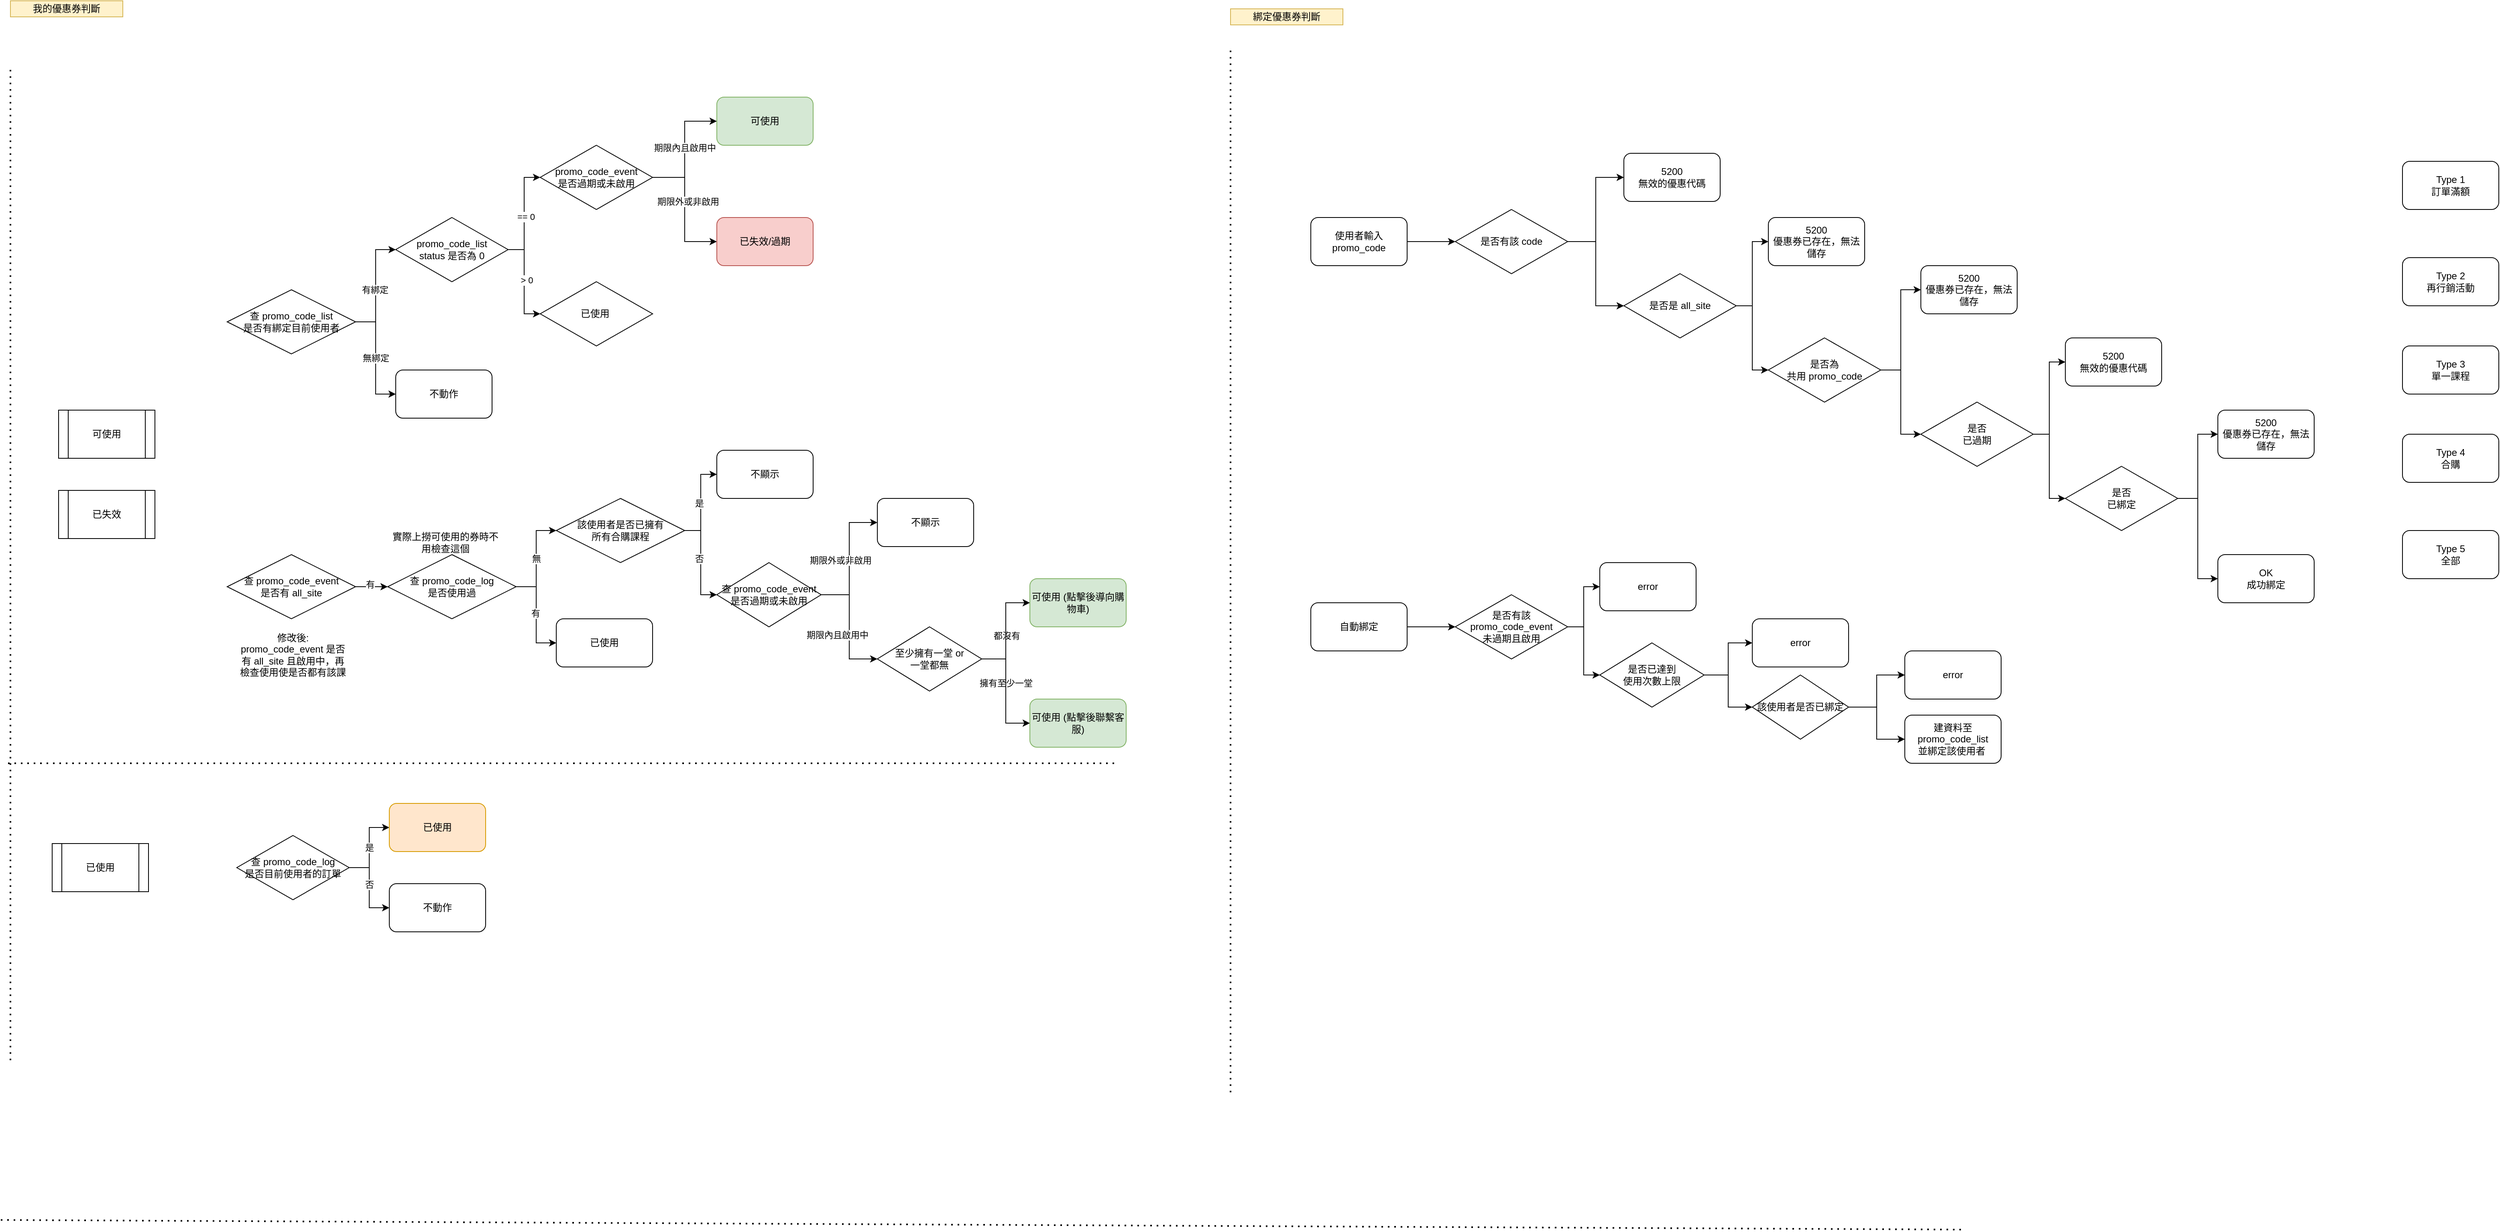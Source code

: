 <mxfile version="14.5.1" type="github">
  <diagram id="ft2ekDf52CcPwkjGjaUg" name="Page-1">
    <mxGraphModel dx="-228" dy="2092" grid="1" gridSize="10" guides="1" tooltips="1" connect="1" arrows="1" fold="1" page="1" pageScale="1" pageWidth="827" pageHeight="1169" math="0" shadow="0">
      <root>
        <mxCell id="0" />
        <mxCell id="1" parent="0" />
        <mxCell id="QKZV2CFVftr11WgmAgI6-76" value="可使用" style="shape=process;whiteSpace=wrap;html=1;backgroundOutline=1;" parent="1" vertex="1">
          <mxGeometry x="2140" y="160" width="120" height="60" as="geometry" />
        </mxCell>
        <mxCell id="QKZV2CFVftr11WgmAgI6-77" value="已使用" style="shape=process;whiteSpace=wrap;html=1;backgroundOutline=1;" parent="1" vertex="1">
          <mxGeometry x="2132" y="700" width="120" height="60" as="geometry" />
        </mxCell>
        <mxCell id="QKZV2CFVftr11WgmAgI6-78" value="已失效" style="shape=process;whiteSpace=wrap;html=1;backgroundOutline=1;" parent="1" vertex="1">
          <mxGeometry x="2140" y="260" width="120" height="60" as="geometry" />
        </mxCell>
        <mxCell id="QKZV2CFVftr11WgmAgI6-86" value="無綁定" style="edgeStyle=orthogonalEdgeStyle;rounded=0;orthogonalLoop=1;jettySize=auto;html=1;exitX=1;exitY=0.5;exitDx=0;exitDy=0;entryX=0;entryY=0.5;entryDx=0;entryDy=0;" parent="1" source="QKZV2CFVftr11WgmAgI6-84" target="QKZV2CFVftr11WgmAgI6-85" edge="1">
          <mxGeometry relative="1" as="geometry" />
        </mxCell>
        <mxCell id="QKZV2CFVftr11WgmAgI6-89" style="edgeStyle=orthogonalEdgeStyle;rounded=0;orthogonalLoop=1;jettySize=auto;html=1;exitX=1;exitY=0.5;exitDx=0;exitDy=0;entryX=0;entryY=0.5;entryDx=0;entryDy=0;" parent="1" source="QKZV2CFVftr11WgmAgI6-84" target="QKZV2CFVftr11WgmAgI6-88" edge="1">
          <mxGeometry relative="1" as="geometry" />
        </mxCell>
        <mxCell id="QKZV2CFVftr11WgmAgI6-90" value="有綁定" style="edgeLabel;html=1;align=center;verticalAlign=middle;resizable=0;points=[];" parent="QKZV2CFVftr11WgmAgI6-89" vertex="1" connectable="0">
          <mxGeometry x="-0.061" y="1" relative="1" as="geometry">
            <mxPoint as="offset" />
          </mxGeometry>
        </mxCell>
        <mxCell id="QKZV2CFVftr11WgmAgI6-84" value="查 promo_code_list&lt;br&gt;&lt;span style=&quot;color: rgba(0 , 0 , 0 , 0) ; font-family: monospace ; font-size: 0px&quot;&gt;%3CmxGraphModel%3E%3Croot%3E%3CmxCell%20id%3D%220%22%2F%3E%3CmxCell%20id%3D%221%22%20parent%3D%220%22%2F%3E%3CmxCell%20id%3D%222%22%20value%3D%22%E6%9F%A5%20promo_code_list%22%20style%3D%22rounded%3D1%3BwhiteSpace%3Dwrap%3Bhtml%3D1%3B%22%20vertex%3D%221%22%20parent%3D%221%22%3E%3CmxGeometry%20x%3D%222370%22%20y%3D%2270%22%20width%3D%22120%22%20height%3D%2260%22%20as%3D%22geometry%22%2F%3E%3C%2FmxCell%3E%3C%2Froot%3E%3C%2FmxGraphModel%3E是B是否&lt;/span&gt;是否有綁定目前使用者" style="rhombus;whiteSpace=wrap;html=1;" parent="1" vertex="1">
          <mxGeometry x="2350" y="10" width="160" height="80" as="geometry" />
        </mxCell>
        <mxCell id="QKZV2CFVftr11WgmAgI6-85" value="不動作" style="rounded=1;whiteSpace=wrap;html=1;" parent="1" vertex="1">
          <mxGeometry x="2560" y="110" width="120" height="60" as="geometry" />
        </mxCell>
        <mxCell id="QKZV2CFVftr11WgmAgI6-94" style="edgeStyle=orthogonalEdgeStyle;rounded=0;orthogonalLoop=1;jettySize=auto;html=1;exitX=1;exitY=0.5;exitDx=0;exitDy=0;entryX=0;entryY=0.5;entryDx=0;entryDy=0;" parent="1" source="QKZV2CFVftr11WgmAgI6-88" target="QKZV2CFVftr11WgmAgI6-91" edge="1">
          <mxGeometry relative="1" as="geometry" />
        </mxCell>
        <mxCell id="QKZV2CFVftr11WgmAgI6-100" value="&amp;gt; 0" style="edgeLabel;html=1;align=center;verticalAlign=middle;resizable=0;points=[];" parent="QKZV2CFVftr11WgmAgI6-94" vertex="1" connectable="0">
          <mxGeometry x="-0.033" y="3" relative="1" as="geometry">
            <mxPoint as="offset" />
          </mxGeometry>
        </mxCell>
        <mxCell id="QKZV2CFVftr11WgmAgI6-98" style="edgeStyle=orthogonalEdgeStyle;rounded=0;orthogonalLoop=1;jettySize=auto;html=1;exitX=1;exitY=0.5;exitDx=0;exitDy=0;entryX=0;entryY=0.5;entryDx=0;entryDy=0;" parent="1" source="QKZV2CFVftr11WgmAgI6-88" target="QKZV2CFVftr11WgmAgI6-97" edge="1">
          <mxGeometry relative="1" as="geometry" />
        </mxCell>
        <mxCell id="QKZV2CFVftr11WgmAgI6-99" value="== 0" style="edgeLabel;html=1;align=center;verticalAlign=middle;resizable=0;points=[];" parent="QKZV2CFVftr11WgmAgI6-98" vertex="1" connectable="0">
          <mxGeometry x="-0.061" y="-2" relative="1" as="geometry">
            <mxPoint as="offset" />
          </mxGeometry>
        </mxCell>
        <mxCell id="QKZV2CFVftr11WgmAgI6-88" value="promo_code_list&lt;br&gt;status 是否為 0" style="rhombus;whiteSpace=wrap;html=1;" parent="1" vertex="1">
          <mxGeometry x="2560" y="-80" width="140" height="80" as="geometry" />
        </mxCell>
        <mxCell id="QKZV2CFVftr11WgmAgI6-91" value="已使用&amp;nbsp;" style="rhombus;whiteSpace=wrap;html=1;" parent="1" vertex="1">
          <mxGeometry x="2740" width="140" height="80" as="geometry" />
        </mxCell>
        <mxCell id="QKZV2CFVftr11WgmAgI6-96" value="可使用" style="rounded=1;whiteSpace=wrap;html=1;fillColor=#d5e8d4;strokeColor=#82b366;" parent="1" vertex="1">
          <mxGeometry x="2960" y="-230" width="120" height="60" as="geometry" />
        </mxCell>
        <mxCell id="QKZV2CFVftr11WgmAgI6-102" style="edgeStyle=orthogonalEdgeStyle;rounded=0;orthogonalLoop=1;jettySize=auto;html=1;exitX=1;exitY=0.5;exitDx=0;exitDy=0;entryX=0;entryY=0.5;entryDx=0;entryDy=0;" parent="1" source="QKZV2CFVftr11WgmAgI6-97" target="QKZV2CFVftr11WgmAgI6-96" edge="1">
          <mxGeometry relative="1" as="geometry" />
        </mxCell>
        <mxCell id="QKZV2CFVftr11WgmAgI6-105" value="期限內且啟用中" style="edgeLabel;html=1;align=center;verticalAlign=middle;resizable=0;points=[];" parent="QKZV2CFVftr11WgmAgI6-102" vertex="1" connectable="0">
          <mxGeometry x="0.036" relative="1" as="geometry">
            <mxPoint as="offset" />
          </mxGeometry>
        </mxCell>
        <mxCell id="QKZV2CFVftr11WgmAgI6-103" style="edgeStyle=orthogonalEdgeStyle;rounded=0;orthogonalLoop=1;jettySize=auto;html=1;exitX=1;exitY=0.5;exitDx=0;exitDy=0;entryX=0;entryY=0.5;entryDx=0;entryDy=0;" parent="1" source="QKZV2CFVftr11WgmAgI6-97" target="QKZV2CFVftr11WgmAgI6-101" edge="1">
          <mxGeometry relative="1" as="geometry" />
        </mxCell>
        <mxCell id="QKZV2CFVftr11WgmAgI6-97" value="promo_code_event&lt;br&gt;是否過期或未啟用" style="rhombus;whiteSpace=wrap;html=1;" parent="1" vertex="1">
          <mxGeometry x="2740" y="-170" width="140" height="80" as="geometry" />
        </mxCell>
        <mxCell id="QKZV2CFVftr11WgmAgI6-101" value="已失效/過期" style="rounded=1;whiteSpace=wrap;html=1;fillColor=#f8cecc;strokeColor=#b85450;" parent="1" vertex="1">
          <mxGeometry x="2960" y="-80" width="120" height="60" as="geometry" />
        </mxCell>
        <mxCell id="QKZV2CFVftr11WgmAgI6-106" value="期限外或非啟用" style="edgeLabel;html=1;align=center;verticalAlign=middle;resizable=0;points=[];" parent="1" vertex="1" connectable="0">
          <mxGeometry x="2920" y="-100" as="geometry">
            <mxPoint x="4" as="offset" />
          </mxGeometry>
        </mxCell>
        <mxCell id="QKZV2CFVftr11WgmAgI6-109" style="edgeStyle=orthogonalEdgeStyle;rounded=0;orthogonalLoop=1;jettySize=auto;html=1;exitX=1;exitY=0.5;exitDx=0;exitDy=0;" parent="1" source="QKZV2CFVftr11WgmAgI6-107" target="QKZV2CFVftr11WgmAgI6-108" edge="1">
          <mxGeometry relative="1" as="geometry" />
        </mxCell>
        <mxCell id="QKZV2CFVftr11WgmAgI6-110" value="是" style="edgeLabel;html=1;align=center;verticalAlign=middle;resizable=0;points=[];" parent="QKZV2CFVftr11WgmAgI6-109" vertex="1" connectable="0">
          <mxGeometry relative="1" as="geometry">
            <mxPoint as="offset" />
          </mxGeometry>
        </mxCell>
        <mxCell id="QKZV2CFVftr11WgmAgI6-138" style="edgeStyle=orthogonalEdgeStyle;rounded=0;orthogonalLoop=1;jettySize=auto;html=1;exitX=1;exitY=0.5;exitDx=0;exitDy=0;entryX=0;entryY=0.5;entryDx=0;entryDy=0;" parent="1" source="QKZV2CFVftr11WgmAgI6-107" target="QKZV2CFVftr11WgmAgI6-137" edge="1">
          <mxGeometry relative="1" as="geometry" />
        </mxCell>
        <mxCell id="QKZV2CFVftr11WgmAgI6-139" value="否" style="edgeLabel;html=1;align=center;verticalAlign=middle;resizable=0;points=[];" parent="QKZV2CFVftr11WgmAgI6-138" vertex="1" connectable="0">
          <mxGeometry x="-0.08" relative="1" as="geometry">
            <mxPoint as="offset" />
          </mxGeometry>
        </mxCell>
        <mxCell id="QKZV2CFVftr11WgmAgI6-107" value="查 promo_code_log&lt;br&gt;是否目前使用者的訂單" style="rhombus;whiteSpace=wrap;html=1;" parent="1" vertex="1">
          <mxGeometry x="2362" y="690" width="140" height="80" as="geometry" />
        </mxCell>
        <mxCell id="QKZV2CFVftr11WgmAgI6-108" value="已使用" style="rounded=1;whiteSpace=wrap;html=1;fillColor=#ffe6cc;strokeColor=#d79b00;" parent="1" vertex="1">
          <mxGeometry x="2552" y="650" width="120" height="60" as="geometry" />
        </mxCell>
        <mxCell id="QKZV2CFVftr11WgmAgI6-117" style="edgeStyle=orthogonalEdgeStyle;rounded=0;orthogonalLoop=1;jettySize=auto;html=1;exitX=1;exitY=0.5;exitDx=0;exitDy=0;" parent="1" source="QKZV2CFVftr11WgmAgI6-111" target="QKZV2CFVftr11WgmAgI6-115" edge="1">
          <mxGeometry relative="1" as="geometry" />
        </mxCell>
        <mxCell id="QKZV2CFVftr11WgmAgI6-118" value="有" style="edgeLabel;html=1;align=center;verticalAlign=middle;resizable=0;points=[];" parent="QKZV2CFVftr11WgmAgI6-117" vertex="1" connectable="0">
          <mxGeometry x="-0.1" y="3" relative="1" as="geometry">
            <mxPoint as="offset" />
          </mxGeometry>
        </mxCell>
        <mxCell id="QKZV2CFVftr11WgmAgI6-111" value="查 promo_code_event&lt;br&gt;&lt;span style=&quot;color: rgba(0 , 0 , 0 , 0) ; font-family: monospace ; font-size: 0px&quot;&gt;%3CmxGraphModel%3E%3Croot%3E%3CmxCell%20id%3D%220%22%2F%3E%3CmxCell%20id%3D%221%22%20parent%3D%220%22%2F%3E%3CmxCell%20id%3D%222%22%20value%3D%22%E6%9F%A5%20promo_code_list%22%20style%3D%22rounded%3D1%3BwhiteSpace%3Dwrap%3Bhtml%3D1%3B%22%20vertex%3D%221%22%20parent%3D%221%22%3E%3CmxGeometry%20x%3D%222370%22%20y%3D%2270%22%20width%3D%22120%22%20height%3D%2260%22%20as%3D%22geometry%22%2F%3E%3C%2FmxCell%3E%3C%2Froot%3E%3C%2FmxGraphModel%3E是B是否&lt;/span&gt;是否有 all_site" style="rhombus;whiteSpace=wrap;html=1;" parent="1" vertex="1">
          <mxGeometry x="2350" y="340" width="160" height="80" as="geometry" />
        </mxCell>
        <mxCell id="QKZV2CFVftr11WgmAgI6-120" style="edgeStyle=orthogonalEdgeStyle;rounded=0;orthogonalLoop=1;jettySize=auto;html=1;exitX=1;exitY=0.5;exitDx=0;exitDy=0;entryX=0;entryY=0.5;entryDx=0;entryDy=0;" parent="1" source="QKZV2CFVftr11WgmAgI6-115" target="QKZV2CFVftr11WgmAgI6-119" edge="1">
          <mxGeometry relative="1" as="geometry" />
        </mxCell>
        <mxCell id="QKZV2CFVftr11WgmAgI6-121" value="無" style="edgeLabel;html=1;align=center;verticalAlign=middle;resizable=0;points=[];" parent="QKZV2CFVftr11WgmAgI6-120" vertex="1" connectable="0">
          <mxGeometry relative="1" as="geometry">
            <mxPoint as="offset" />
          </mxGeometry>
        </mxCell>
        <mxCell id="QKZV2CFVftr11WgmAgI6-123" style="edgeStyle=orthogonalEdgeStyle;rounded=0;orthogonalLoop=1;jettySize=auto;html=1;exitX=1;exitY=0.5;exitDx=0;exitDy=0;entryX=0;entryY=0.5;entryDx=0;entryDy=0;" parent="1" source="QKZV2CFVftr11WgmAgI6-115" target="QKZV2CFVftr11WgmAgI6-122" edge="1">
          <mxGeometry relative="1" as="geometry" />
        </mxCell>
        <mxCell id="QKZV2CFVftr11WgmAgI6-124" value="有" style="edgeLabel;html=1;align=center;verticalAlign=middle;resizable=0;points=[];" parent="QKZV2CFVftr11WgmAgI6-123" vertex="1" connectable="0">
          <mxGeometry x="-0.033" y="-1" relative="1" as="geometry">
            <mxPoint as="offset" />
          </mxGeometry>
        </mxCell>
        <mxCell id="QKZV2CFVftr11WgmAgI6-115" value="查 promo_code_log&lt;br&gt;&lt;span style=&quot;color: rgba(0 , 0 , 0 , 0) ; font-family: monospace ; font-size: 0px&quot;&gt;%3CmxGraphModel%3E%3Croot%3E%3CmxCell%20id%3D%220%22%2F%3E%3CmxCell%20id%3D%221%22%20parent%3D%220%22%2F%3E%3CmxCell%20id%3D%222%22%20value%3D%22%E6%9F%A5%20promo_code_list%22%20style%3D%22rounded%3D1%3BwhiteSpace%3Dwrap%3Bhtml%3D1%3B%22%20vertex%3D%221%22%20parent%3D%221%22%3E%3CmxGeometry%20x%3D%222370%22%20y%3D%2270%22%20width%3D%22120%22%20height%3D%2260%22%20as%3D%22geometry%22%2F%3E%3C%2FmxCell%3E%3C%2Froot%3E%3C%2FmxGraphModel%3E是B是否該&lt;/span&gt;是否使用過" style="rhombus;whiteSpace=wrap;html=1;" parent="1" vertex="1">
          <mxGeometry x="2550" y="340" width="160" height="80" as="geometry" />
        </mxCell>
        <mxCell id="QKZV2CFVftr11WgmAgI6-126" style="edgeStyle=orthogonalEdgeStyle;rounded=0;orthogonalLoop=1;jettySize=auto;html=1;exitX=1;exitY=0.5;exitDx=0;exitDy=0;" parent="1" source="QKZV2CFVftr11WgmAgI6-119" target="QKZV2CFVftr11WgmAgI6-125" edge="1">
          <mxGeometry relative="1" as="geometry" />
        </mxCell>
        <mxCell id="QKZV2CFVftr11WgmAgI6-127" value="是" style="edgeLabel;html=1;align=center;verticalAlign=middle;resizable=0;points=[];" parent="QKZV2CFVftr11WgmAgI6-126" vertex="1" connectable="0">
          <mxGeometry x="-0.018" y="2" relative="1" as="geometry">
            <mxPoint as="offset" />
          </mxGeometry>
        </mxCell>
        <mxCell id="QKZV2CFVftr11WgmAgI6-145" style="edgeStyle=orthogonalEdgeStyle;rounded=0;orthogonalLoop=1;jettySize=auto;html=1;exitX=1;exitY=0.5;exitDx=0;exitDy=0;entryX=0;entryY=0.5;entryDx=0;entryDy=0;" parent="1" source="QKZV2CFVftr11WgmAgI6-119" target="QKZV2CFVftr11WgmAgI6-144" edge="1">
          <mxGeometry relative="1" as="geometry" />
        </mxCell>
        <mxCell id="QKZV2CFVftr11WgmAgI6-149" value="否" style="edgeLabel;html=1;align=center;verticalAlign=middle;resizable=0;points=[];" parent="QKZV2CFVftr11WgmAgI6-145" vertex="1" connectable="0">
          <mxGeometry x="-0.083" y="-2" relative="1" as="geometry">
            <mxPoint as="offset" />
          </mxGeometry>
        </mxCell>
        <mxCell id="QKZV2CFVftr11WgmAgI6-119" value="該使用者是否已擁有&lt;br&gt;所有合購課程" style="rhombus;whiteSpace=wrap;html=1;" parent="1" vertex="1">
          <mxGeometry x="2760" y="270" width="160" height="80" as="geometry" />
        </mxCell>
        <mxCell id="QKZV2CFVftr11WgmAgI6-122" value="已使用" style="rounded=1;whiteSpace=wrap;html=1;" parent="1" vertex="1">
          <mxGeometry x="2760" y="420" width="120" height="60" as="geometry" />
        </mxCell>
        <mxCell id="QKZV2CFVftr11WgmAgI6-125" value="不顯示" style="rounded=1;whiteSpace=wrap;html=1;" parent="1" vertex="1">
          <mxGeometry x="2960" y="210" width="120" height="60" as="geometry" />
        </mxCell>
        <mxCell id="QKZV2CFVftr11WgmAgI6-134" value="" style="endArrow=none;dashed=1;html=1;dashPattern=1 3;strokeWidth=2;" parent="1" edge="1">
          <mxGeometry width="50" height="50" relative="1" as="geometry">
            <mxPoint x="2077" y="600" as="sourcePoint" />
            <mxPoint x="3457" y="600" as="targetPoint" />
          </mxGeometry>
        </mxCell>
        <mxCell id="QKZV2CFVftr11WgmAgI6-136" value="" style="endArrow=none;dashed=1;html=1;dashPattern=1 3;strokeWidth=2;" parent="1" edge="1">
          <mxGeometry width="50" height="50" relative="1" as="geometry">
            <mxPoint x="2080" y="970" as="sourcePoint" />
            <mxPoint x="2080" y="-270" as="targetPoint" />
          </mxGeometry>
        </mxCell>
        <mxCell id="QKZV2CFVftr11WgmAgI6-137" value="不動作" style="rounded=1;whiteSpace=wrap;html=1;" parent="1" vertex="1">
          <mxGeometry x="2552" y="750" width="120" height="60" as="geometry" />
        </mxCell>
        <mxCell id="QKZV2CFVftr11WgmAgI6-140" value="可使用 (點擊後導向購物車)" style="rounded=1;whiteSpace=wrap;html=1;fillColor=#d5e8d4;strokeColor=#82b366;" parent="1" vertex="1">
          <mxGeometry x="3350" y="370" width="120" height="60" as="geometry" />
        </mxCell>
        <mxCell id="QKZV2CFVftr11WgmAgI6-142" value="擁有至少一堂" style="edgeLabel;html=1;align=center;verticalAlign=middle;resizable=0;points=[];" parent="1" vertex="1" connectable="0">
          <mxGeometry x="3320" y="500" as="geometry" />
        </mxCell>
        <mxCell id="QKZV2CFVftr11WgmAgI6-143" value="都沒有" style="edgeLabel;html=1;align=center;verticalAlign=middle;resizable=0;points=[];" parent="1" vertex="1" connectable="0">
          <mxGeometry x="3040" y="140" as="geometry">
            <mxPoint x="281" y="301" as="offset" />
          </mxGeometry>
        </mxCell>
        <mxCell id="QKZV2CFVftr11WgmAgI6-148" style="edgeStyle=orthogonalEdgeStyle;rounded=0;orthogonalLoop=1;jettySize=auto;html=1;exitX=1;exitY=0.5;exitDx=0;exitDy=0;entryX=0;entryY=0.5;entryDx=0;entryDy=0;" parent="1" source="QKZV2CFVftr11WgmAgI6-144" target="QKZV2CFVftr11WgmAgI6-146" edge="1">
          <mxGeometry relative="1" as="geometry" />
        </mxCell>
        <mxCell id="QKZV2CFVftr11WgmAgI6-157" style="edgeStyle=orthogonalEdgeStyle;rounded=0;orthogonalLoop=1;jettySize=auto;html=1;exitX=1;exitY=0.5;exitDx=0;exitDy=0;entryX=0;entryY=0.5;entryDx=0;entryDy=0;" parent="1" source="QKZV2CFVftr11WgmAgI6-144" target="QKZV2CFVftr11WgmAgI6-156" edge="1">
          <mxGeometry relative="1" as="geometry" />
        </mxCell>
        <mxCell id="QKZV2CFVftr11WgmAgI6-144" value="查 promo_code_event 是否過期或未啟用" style="rhombus;whiteSpace=wrap;html=1;" parent="1" vertex="1">
          <mxGeometry x="2960" y="350" width="130" height="80" as="geometry" />
        </mxCell>
        <mxCell id="QKZV2CFVftr11WgmAgI6-146" value="不顯示" style="rounded=1;whiteSpace=wrap;html=1;" parent="1" vertex="1">
          <mxGeometry x="3160" y="270" width="120" height="60" as="geometry" />
        </mxCell>
        <mxCell id="QKZV2CFVftr11WgmAgI6-150" value="期限外或非啟用" style="edgeLabel;html=1;align=center;verticalAlign=middle;resizable=0;points=[];" parent="1" vertex="1" connectable="0">
          <mxGeometry x="3160" y="180" as="geometry">
            <mxPoint x="-46" y="167" as="offset" />
          </mxGeometry>
        </mxCell>
        <mxCell id="QKZV2CFVftr11WgmAgI6-154" value="期限內且啟用中" style="edgeLabel;html=1;align=center;verticalAlign=middle;resizable=0;points=[];" parent="1" vertex="1" connectable="0">
          <mxGeometry x="3110" y="440" as="geometry" />
        </mxCell>
        <mxCell id="QKZV2CFVftr11WgmAgI6-155" value="可使用 (點擊後聯繫客服)" style="rounded=1;whiteSpace=wrap;html=1;fillColor=#d5e8d4;strokeColor=#82b366;" parent="1" vertex="1">
          <mxGeometry x="3350" y="520" width="120" height="60" as="geometry" />
        </mxCell>
        <mxCell id="QKZV2CFVftr11WgmAgI6-158" style="edgeStyle=orthogonalEdgeStyle;rounded=0;orthogonalLoop=1;jettySize=auto;html=1;exitX=1;exitY=0.5;exitDx=0;exitDy=0;entryX=0;entryY=0.5;entryDx=0;entryDy=0;" parent="1" source="QKZV2CFVftr11WgmAgI6-156" target="QKZV2CFVftr11WgmAgI6-140" edge="1">
          <mxGeometry relative="1" as="geometry" />
        </mxCell>
        <mxCell id="QKZV2CFVftr11WgmAgI6-160" style="edgeStyle=orthogonalEdgeStyle;rounded=0;orthogonalLoop=1;jettySize=auto;html=1;exitX=1;exitY=0.5;exitDx=0;exitDy=0;entryX=0;entryY=0.5;entryDx=0;entryDy=0;" parent="1" source="QKZV2CFVftr11WgmAgI6-156" target="QKZV2CFVftr11WgmAgI6-155" edge="1">
          <mxGeometry relative="1" as="geometry" />
        </mxCell>
        <mxCell id="QKZV2CFVftr11WgmAgI6-156" value="至少擁有一堂 or&lt;br&gt;一堂都無" style="rhombus;whiteSpace=wrap;html=1;" parent="1" vertex="1">
          <mxGeometry x="3160" y="430" width="130" height="80" as="geometry" />
        </mxCell>
        <mxCell id="QKZV2CFVftr11WgmAgI6-163" style="edgeStyle=orthogonalEdgeStyle;rounded=0;orthogonalLoop=1;jettySize=auto;html=1;exitX=1;exitY=0.5;exitDx=0;exitDy=0;" parent="1" source="QKZV2CFVftr11WgmAgI6-161" target="QKZV2CFVftr11WgmAgI6-162" edge="1">
          <mxGeometry relative="1" as="geometry" />
        </mxCell>
        <mxCell id="QKZV2CFVftr11WgmAgI6-161" value="使用者輸入 promo_code" style="rounded=1;whiteSpace=wrap;html=1;" parent="1" vertex="1">
          <mxGeometry x="3700" y="-80" width="120" height="60" as="geometry" />
        </mxCell>
        <mxCell id="QKZV2CFVftr11WgmAgI6-169" style="edgeStyle=orthogonalEdgeStyle;rounded=0;orthogonalLoop=1;jettySize=auto;html=1;exitX=1;exitY=0.5;exitDx=0;exitDy=0;entryX=0;entryY=0.5;entryDx=0;entryDy=0;" parent="1" source="QKZV2CFVftr11WgmAgI6-162" target="QKZV2CFVftr11WgmAgI6-168" edge="1">
          <mxGeometry relative="1" as="geometry" />
        </mxCell>
        <mxCell id="QKZV2CFVftr11WgmAgI6-171" style="edgeStyle=orthogonalEdgeStyle;rounded=0;orthogonalLoop=1;jettySize=auto;html=1;exitX=1;exitY=0.5;exitDx=0;exitDy=0;entryX=0;entryY=0.5;entryDx=0;entryDy=0;" parent="1" source="QKZV2CFVftr11WgmAgI6-162" target="QKZV2CFVftr11WgmAgI6-164" edge="1">
          <mxGeometry relative="1" as="geometry" />
        </mxCell>
        <mxCell id="QKZV2CFVftr11WgmAgI6-162" value="是否有該 code" style="rhombus;whiteSpace=wrap;html=1;" parent="1" vertex="1">
          <mxGeometry x="3880" y="-90" width="140" height="80" as="geometry" />
        </mxCell>
        <mxCell id="QKZV2CFVftr11WgmAgI6-172" style="edgeStyle=orthogonalEdgeStyle;rounded=0;orthogonalLoop=1;jettySize=auto;html=1;exitX=1;exitY=0.5;exitDx=0;exitDy=0;" parent="1" source="QKZV2CFVftr11WgmAgI6-164" target="QKZV2CFVftr11WgmAgI6-165" edge="1">
          <mxGeometry relative="1" as="geometry" />
        </mxCell>
        <mxCell id="QKZV2CFVftr11WgmAgI6-174" style="edgeStyle=orthogonalEdgeStyle;rounded=0;orthogonalLoop=1;jettySize=auto;html=1;exitX=1;exitY=0.5;exitDx=0;exitDy=0;entryX=0;entryY=0.5;entryDx=0;entryDy=0;" parent="1" source="QKZV2CFVftr11WgmAgI6-164" target="QKZV2CFVftr11WgmAgI6-173" edge="1">
          <mxGeometry relative="1" as="geometry" />
        </mxCell>
        <mxCell id="QKZV2CFVftr11WgmAgI6-164" value="是否是 all_site" style="rhombus;whiteSpace=wrap;html=1;" parent="1" vertex="1">
          <mxGeometry x="4090" y="-10" width="140" height="80" as="geometry" />
        </mxCell>
        <mxCell id="QKZV2CFVftr11WgmAgI6-176" style="edgeStyle=orthogonalEdgeStyle;rounded=0;orthogonalLoop=1;jettySize=auto;html=1;exitX=1;exitY=0.5;exitDx=0;exitDy=0;entryX=0;entryY=0.5;entryDx=0;entryDy=0;" parent="1" source="QKZV2CFVftr11WgmAgI6-165" target="QKZV2CFVftr11WgmAgI6-175" edge="1">
          <mxGeometry relative="1" as="geometry" />
        </mxCell>
        <mxCell id="QKZV2CFVftr11WgmAgI6-177" style="edgeStyle=orthogonalEdgeStyle;rounded=0;orthogonalLoop=1;jettySize=auto;html=1;exitX=1;exitY=0.5;exitDx=0;exitDy=0;entryX=0;entryY=0.5;entryDx=0;entryDy=0;" parent="1" source="QKZV2CFVftr11WgmAgI6-165" target="QKZV2CFVftr11WgmAgI6-166" edge="1">
          <mxGeometry relative="1" as="geometry" />
        </mxCell>
        <mxCell id="QKZV2CFVftr11WgmAgI6-165" value="是否為&lt;br&gt;共用 promo_code" style="rhombus;whiteSpace=wrap;html=1;" parent="1" vertex="1">
          <mxGeometry x="4270" y="70" width="140" height="80" as="geometry" />
        </mxCell>
        <mxCell id="QKZV2CFVftr11WgmAgI6-179" style="edgeStyle=orthogonalEdgeStyle;rounded=0;orthogonalLoop=1;jettySize=auto;html=1;exitX=1;exitY=0.5;exitDx=0;exitDy=0;entryX=0;entryY=0.5;entryDx=0;entryDy=0;" parent="1" source="QKZV2CFVftr11WgmAgI6-166" target="QKZV2CFVftr11WgmAgI6-178" edge="1">
          <mxGeometry relative="1" as="geometry" />
        </mxCell>
        <mxCell id="QKZV2CFVftr11WgmAgI6-180" style="edgeStyle=orthogonalEdgeStyle;rounded=0;orthogonalLoop=1;jettySize=auto;html=1;exitX=1;exitY=0.5;exitDx=0;exitDy=0;entryX=0;entryY=0.5;entryDx=0;entryDy=0;" parent="1" source="QKZV2CFVftr11WgmAgI6-166" target="QKZV2CFVftr11WgmAgI6-167" edge="1">
          <mxGeometry relative="1" as="geometry" />
        </mxCell>
        <mxCell id="QKZV2CFVftr11WgmAgI6-166" value="是否&lt;br&gt;已過期" style="rhombus;whiteSpace=wrap;html=1;" parent="1" vertex="1">
          <mxGeometry x="4460" y="150" width="140" height="80" as="geometry" />
        </mxCell>
        <mxCell id="QKZV2CFVftr11WgmAgI6-182" style="edgeStyle=orthogonalEdgeStyle;rounded=0;orthogonalLoop=1;jettySize=auto;html=1;exitX=1;exitY=0.5;exitDx=0;exitDy=0;entryX=0;entryY=0.5;entryDx=0;entryDy=0;" parent="1" source="QKZV2CFVftr11WgmAgI6-167" target="QKZV2CFVftr11WgmAgI6-181" edge="1">
          <mxGeometry relative="1" as="geometry" />
        </mxCell>
        <mxCell id="QKZV2CFVftr11WgmAgI6-184" style="edgeStyle=orthogonalEdgeStyle;rounded=0;orthogonalLoop=1;jettySize=auto;html=1;exitX=1;exitY=0.5;exitDx=0;exitDy=0;entryX=0;entryY=0.5;entryDx=0;entryDy=0;" parent="1" source="QKZV2CFVftr11WgmAgI6-167" target="QKZV2CFVftr11WgmAgI6-183" edge="1">
          <mxGeometry relative="1" as="geometry" />
        </mxCell>
        <mxCell id="QKZV2CFVftr11WgmAgI6-167" value="是否&lt;br&gt;已綁定" style="rhombus;whiteSpace=wrap;html=1;" parent="1" vertex="1">
          <mxGeometry x="4640" y="230" width="140" height="80" as="geometry" />
        </mxCell>
        <mxCell id="QKZV2CFVftr11WgmAgI6-168" value="5200&lt;br&gt;無效的優惠代碼" style="rounded=1;whiteSpace=wrap;html=1;" parent="1" vertex="1">
          <mxGeometry x="4090" y="-160" width="120" height="60" as="geometry" />
        </mxCell>
        <mxCell id="QKZV2CFVftr11WgmAgI6-173" value="5200&lt;br&gt;優惠券已存在，無法儲存" style="rounded=1;whiteSpace=wrap;html=1;" parent="1" vertex="1">
          <mxGeometry x="4270" y="-80" width="120" height="60" as="geometry" />
        </mxCell>
        <mxCell id="QKZV2CFVftr11WgmAgI6-175" value="5200&lt;br&gt;優惠券已存在，無法儲存" style="rounded=1;whiteSpace=wrap;html=1;" parent="1" vertex="1">
          <mxGeometry x="4460" y="-20" width="120" height="60" as="geometry" />
        </mxCell>
        <mxCell id="QKZV2CFVftr11WgmAgI6-178" value="5200&lt;br&gt;無效的優惠代碼" style="rounded=1;whiteSpace=wrap;html=1;" parent="1" vertex="1">
          <mxGeometry x="4640" y="70" width="120" height="60" as="geometry" />
        </mxCell>
        <mxCell id="QKZV2CFVftr11WgmAgI6-181" value="5200&lt;br&gt;優惠券已存在，無法儲存" style="rounded=1;whiteSpace=wrap;html=1;" parent="1" vertex="1">
          <mxGeometry x="4830" y="160" width="120" height="60" as="geometry" />
        </mxCell>
        <mxCell id="QKZV2CFVftr11WgmAgI6-183" value="OK&lt;br&gt;成功綁定" style="rounded=1;whiteSpace=wrap;html=1;" parent="1" vertex="1">
          <mxGeometry x="4830" y="340" width="120" height="60" as="geometry" />
        </mxCell>
        <mxCell id="QKZV2CFVftr11WgmAgI6-187" style="edgeStyle=orthogonalEdgeStyle;rounded=0;orthogonalLoop=1;jettySize=auto;html=1;exitX=1;exitY=0.5;exitDx=0;exitDy=0;entryX=0;entryY=0.5;entryDx=0;entryDy=0;" parent="1" source="QKZV2CFVftr11WgmAgI6-185" target="QKZV2CFVftr11WgmAgI6-186" edge="1">
          <mxGeometry relative="1" as="geometry" />
        </mxCell>
        <mxCell id="QKZV2CFVftr11WgmAgI6-185" value="自動綁定" style="rounded=1;whiteSpace=wrap;html=1;" parent="1" vertex="1">
          <mxGeometry x="3700" y="400" width="120" height="60" as="geometry" />
        </mxCell>
        <mxCell id="QKZV2CFVftr11WgmAgI6-189" style="edgeStyle=orthogonalEdgeStyle;rounded=0;orthogonalLoop=1;jettySize=auto;html=1;exitX=1;exitY=0.5;exitDx=0;exitDy=0;entryX=0;entryY=0.5;entryDx=0;entryDy=0;" parent="1" source="QKZV2CFVftr11WgmAgI6-186" target="QKZV2CFVftr11WgmAgI6-188" edge="1">
          <mxGeometry relative="1" as="geometry" />
        </mxCell>
        <mxCell id="QKZV2CFVftr11WgmAgI6-191" style="edgeStyle=orthogonalEdgeStyle;rounded=0;orthogonalLoop=1;jettySize=auto;html=1;exitX=1;exitY=0.5;exitDx=0;exitDy=0;entryX=0;entryY=0.5;entryDx=0;entryDy=0;" parent="1" source="QKZV2CFVftr11WgmAgI6-186" target="QKZV2CFVftr11WgmAgI6-190" edge="1">
          <mxGeometry relative="1" as="geometry" />
        </mxCell>
        <mxCell id="QKZV2CFVftr11WgmAgI6-186" value="是否有該&lt;br&gt;promo_code_event&lt;br&gt;未過期且啟用" style="rhombus;whiteSpace=wrap;html=1;" parent="1" vertex="1">
          <mxGeometry x="3880" y="390" width="140" height="80" as="geometry" />
        </mxCell>
        <mxCell id="QKZV2CFVftr11WgmAgI6-193" style="edgeStyle=orthogonalEdgeStyle;rounded=0;orthogonalLoop=1;jettySize=auto;html=1;exitX=1;exitY=0.5;exitDx=0;exitDy=0;entryX=0;entryY=0.5;entryDx=0;entryDy=0;" parent="1" source="QKZV2CFVftr11WgmAgI6-188" target="QKZV2CFVftr11WgmAgI6-192" edge="1">
          <mxGeometry relative="1" as="geometry" />
        </mxCell>
        <mxCell id="QKZV2CFVftr11WgmAgI6-195" style="edgeStyle=orthogonalEdgeStyle;rounded=0;orthogonalLoop=1;jettySize=auto;html=1;exitX=1;exitY=0.5;exitDx=0;exitDy=0;entryX=0;entryY=0.5;entryDx=0;entryDy=0;" parent="1" source="QKZV2CFVftr11WgmAgI6-188" target="QKZV2CFVftr11WgmAgI6-194" edge="1">
          <mxGeometry relative="1" as="geometry" />
        </mxCell>
        <mxCell id="QKZV2CFVftr11WgmAgI6-188" value="是否已達到&lt;br&gt;使用次數上限" style="rhombus;whiteSpace=wrap;html=1;" parent="1" vertex="1">
          <mxGeometry x="4060" y="450" width="130" height="80" as="geometry" />
        </mxCell>
        <mxCell id="QKZV2CFVftr11WgmAgI6-190" value="error" style="rounded=1;whiteSpace=wrap;html=1;" parent="1" vertex="1">
          <mxGeometry x="4060" y="350" width="120" height="60" as="geometry" />
        </mxCell>
        <mxCell id="QKZV2CFVftr11WgmAgI6-192" value="error" style="rounded=1;whiteSpace=wrap;html=1;" parent="1" vertex="1">
          <mxGeometry x="4250" y="420" width="120" height="60" as="geometry" />
        </mxCell>
        <mxCell id="QKZV2CFVftr11WgmAgI6-197" style="edgeStyle=orthogonalEdgeStyle;rounded=0;orthogonalLoop=1;jettySize=auto;html=1;exitX=1;exitY=0.5;exitDx=0;exitDy=0;entryX=0;entryY=0.5;entryDx=0;entryDy=0;" parent="1" source="QKZV2CFVftr11WgmAgI6-194" target="QKZV2CFVftr11WgmAgI6-196" edge="1">
          <mxGeometry relative="1" as="geometry" />
        </mxCell>
        <mxCell id="QKZV2CFVftr11WgmAgI6-199" style="edgeStyle=orthogonalEdgeStyle;rounded=0;orthogonalLoop=1;jettySize=auto;html=1;exitX=1;exitY=0.5;exitDx=0;exitDy=0;entryX=0;entryY=0.5;entryDx=0;entryDy=0;" parent="1" source="QKZV2CFVftr11WgmAgI6-194" target="QKZV2CFVftr11WgmAgI6-198" edge="1">
          <mxGeometry relative="1" as="geometry" />
        </mxCell>
        <mxCell id="QKZV2CFVftr11WgmAgI6-194" value="該使用者是否已綁定" style="rhombus;whiteSpace=wrap;html=1;" parent="1" vertex="1">
          <mxGeometry x="4250" y="490" width="120" height="80" as="geometry" />
        </mxCell>
        <mxCell id="QKZV2CFVftr11WgmAgI6-196" value="error" style="rounded=1;whiteSpace=wrap;html=1;" parent="1" vertex="1">
          <mxGeometry x="4440" y="460" width="120" height="60" as="geometry" />
        </mxCell>
        <mxCell id="QKZV2CFVftr11WgmAgI6-198" value="建資料至 promo_code_list &lt;br&gt;並綁定該使用者&amp;nbsp;" style="rounded=1;whiteSpace=wrap;html=1;" parent="1" vertex="1">
          <mxGeometry x="4440" y="540" width="120" height="60" as="geometry" />
        </mxCell>
        <mxCell id="QKZV2CFVftr11WgmAgI6-201" value="" style="endArrow=none;dashed=1;html=1;dashPattern=1 3;strokeWidth=2;" parent="1" edge="1">
          <mxGeometry width="50" height="50" relative="1" as="geometry">
            <mxPoint x="3600" y="1010" as="sourcePoint" />
            <mxPoint x="3600" y="-290" as="targetPoint" />
          </mxGeometry>
        </mxCell>
        <mxCell id="QKZV2CFVftr11WgmAgI6-202" value="" style="endArrow=none;dashed=1;html=1;dashPattern=1 3;strokeWidth=2;" parent="1" edge="1">
          <mxGeometry width="50" height="50" relative="1" as="geometry">
            <mxPoint x="2068" y="1169" as="sourcePoint" />
            <mxPoint x="4510" y="1181" as="targetPoint" />
          </mxGeometry>
        </mxCell>
        <mxCell id="QKZV2CFVftr11WgmAgI6-206" value="實際上撈可使用的券時不用檢查這個" style="text;html=1;strokeColor=none;fillColor=none;align=center;verticalAlign=middle;whiteSpace=wrap;rounded=0;" parent="1" vertex="1">
          <mxGeometry x="2552" y="290" width="140" height="70" as="geometry" />
        </mxCell>
        <mxCell id="QKZV2CFVftr11WgmAgI6-209" value="修改後: promo_code_event 是否有 all_site 且啟用中，再檢查使用使是否都有該課" style="text;html=1;strokeColor=none;fillColor=none;align=center;verticalAlign=middle;whiteSpace=wrap;rounded=0;" parent="1" vertex="1">
          <mxGeometry x="2362" y="430" width="140" height="70" as="geometry" />
        </mxCell>
        <mxCell id="DU2-kcFHoKcCr0_BofA8-1" value="我的優惠券判斷" style="text;html=1;strokeColor=#d6b656;fillColor=#fff2cc;align=center;verticalAlign=middle;whiteSpace=wrap;rounded=0;" vertex="1" parent="1">
          <mxGeometry x="2080" y="-350" width="140" height="20" as="geometry" />
        </mxCell>
        <mxCell id="DU2-kcFHoKcCr0_BofA8-2" value="綁定優惠券判斷" style="text;html=1;strokeColor=#d6b656;fillColor=#fff2cc;align=center;verticalAlign=middle;whiteSpace=wrap;rounded=0;" vertex="1" parent="1">
          <mxGeometry x="3600" y="-340" width="140" height="20" as="geometry" />
        </mxCell>
        <mxCell id="DU2-kcFHoKcCr0_BofA8-3" value="Type 1&lt;br&gt;訂單滿額" style="rounded=1;whiteSpace=wrap;html=1;" vertex="1" parent="1">
          <mxGeometry x="5060" y="-150" width="120" height="60" as="geometry" />
        </mxCell>
        <mxCell id="DU2-kcFHoKcCr0_BofA8-5" value="Type 2&lt;br&gt;再行銷活動" style="rounded=1;whiteSpace=wrap;html=1;" vertex="1" parent="1">
          <mxGeometry x="5060" y="-30" width="120" height="60" as="geometry" />
        </mxCell>
        <mxCell id="DU2-kcFHoKcCr0_BofA8-6" value="Type 3&lt;br&gt;單一課程" style="rounded=1;whiteSpace=wrap;html=1;" vertex="1" parent="1">
          <mxGeometry x="5060" y="80" width="120" height="60" as="geometry" />
        </mxCell>
        <mxCell id="DU2-kcFHoKcCr0_BofA8-7" value="Type 4&lt;br&gt;合購" style="rounded=1;whiteSpace=wrap;html=1;" vertex="1" parent="1">
          <mxGeometry x="5060" y="190" width="120" height="60" as="geometry" />
        </mxCell>
        <mxCell id="DU2-kcFHoKcCr0_BofA8-8" value="Type 5&lt;br&gt;全部" style="rounded=1;whiteSpace=wrap;html=1;" vertex="1" parent="1">
          <mxGeometry x="5060" y="310" width="120" height="60" as="geometry" />
        </mxCell>
      </root>
    </mxGraphModel>
  </diagram>
</mxfile>
